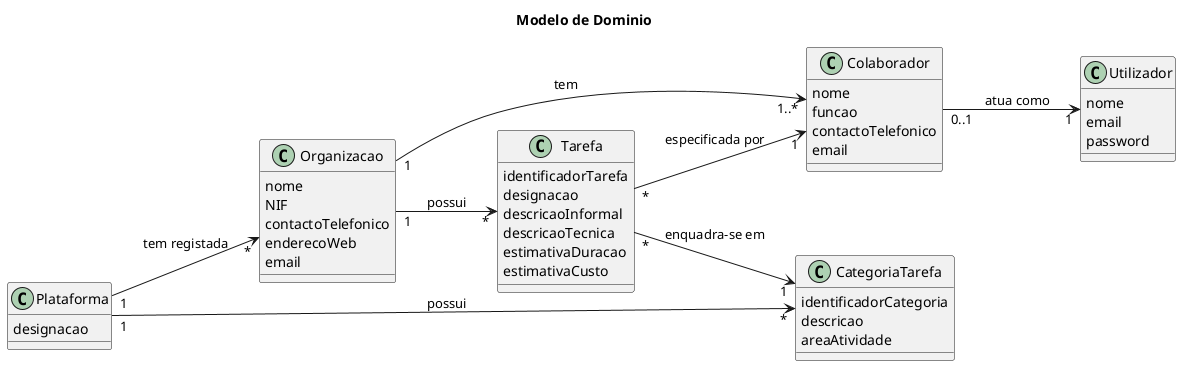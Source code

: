 @startuml
title Modelo de Dominio
left to right direction


class Plataforma {
    designacao  
}

class Organizacao {
    nome
    NIF
    contactoTelefonico
    enderecoWeb
    email
}

class Colaborador {
    nome
    funcao
    contactoTelefonico
    email
}

class Utilizador {
    nome
    email
    password
}

class CategoriaTarefa {
    identificadorCategoria
    descricao
    areaAtividade
}

class Tarefa {
    identificadorTarefa
    designacao
    descricaoInformal
    descricaoTecnica
    estimativaDuracao
    estimativaCusto
}

Plataforma "1" --> "*" Organizacao: tem registada
Plataforma "1" --> "*" CategoriaTarefa: possui

Organizacao "1" --> "1..*" Colaborador: tem
Organizacao "1" --> "*" Tarefa: possui

Colaborador "0..1" --> "1" Utilizador: atua como

Tarefa "*" --> "1" Colaborador: especificada por
Tarefa "*" --> "1" CategoriaTarefa: enquadra-se em

@enduml